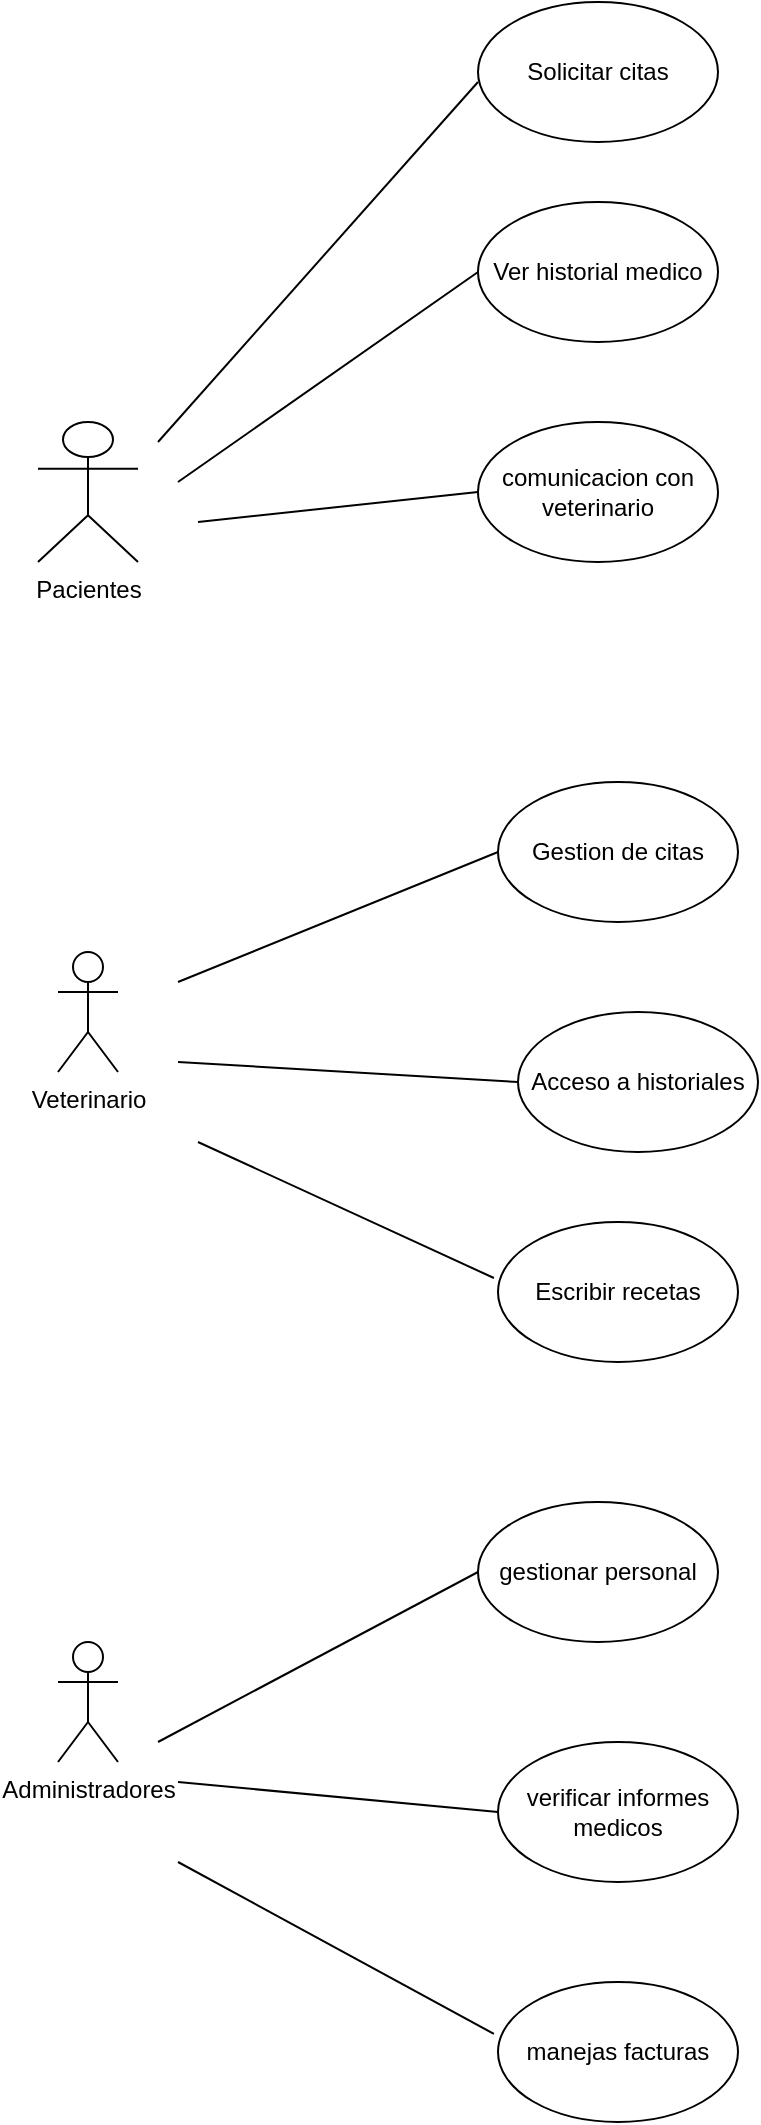 <mxfile version="24.6.1" type="device">
  <diagram name="Página-1" id="TCDw9VE1Trcz-g8Cc2za">
    <mxGraphModel dx="1674" dy="844" grid="1" gridSize="10" guides="1" tooltips="1" connect="1" arrows="1" fold="1" page="1" pageScale="1" pageWidth="827" pageHeight="1169" math="0" shadow="0">
      <root>
        <mxCell id="0" />
        <mxCell id="1" parent="0" />
        <mxCell id="VDI4iadaCPwxhf6gson_-1" value="Pacientes" style="shape=umlActor;verticalLabelPosition=bottom;verticalAlign=top;html=1;outlineConnect=0;" vertex="1" parent="1">
          <mxGeometry x="140" y="290" width="50" height="70" as="geometry" />
        </mxCell>
        <mxCell id="VDI4iadaCPwxhf6gson_-5" value="" style="endArrow=none;html=1;rounded=0;" edge="1" parent="1">
          <mxGeometry width="50" height="50" relative="1" as="geometry">
            <mxPoint x="200" y="300" as="sourcePoint" />
            <mxPoint x="360" y="120" as="targetPoint" />
          </mxGeometry>
        </mxCell>
        <mxCell id="VDI4iadaCPwxhf6gson_-6" value="Solicitar citas" style="ellipse;whiteSpace=wrap;html=1;" vertex="1" parent="1">
          <mxGeometry x="360" y="80" width="120" height="70" as="geometry" />
        </mxCell>
        <mxCell id="VDI4iadaCPwxhf6gson_-10" value="Ver historial medico" style="ellipse;whiteSpace=wrap;html=1;" vertex="1" parent="1">
          <mxGeometry x="360" y="180" width="120" height="70" as="geometry" />
        </mxCell>
        <mxCell id="VDI4iadaCPwxhf6gson_-11" value="comunicacion con veterinario" style="ellipse;whiteSpace=wrap;html=1;" vertex="1" parent="1">
          <mxGeometry x="360" y="290" width="120" height="70" as="geometry" />
        </mxCell>
        <mxCell id="VDI4iadaCPwxhf6gson_-12" value="Gestion de citas" style="ellipse;whiteSpace=wrap;html=1;" vertex="1" parent="1">
          <mxGeometry x="370" y="470" width="120" height="70" as="geometry" />
        </mxCell>
        <mxCell id="VDI4iadaCPwxhf6gson_-13" value="Acceso a historiales" style="ellipse;whiteSpace=wrap;html=1;" vertex="1" parent="1">
          <mxGeometry x="380" y="585" width="120" height="70" as="geometry" />
        </mxCell>
        <mxCell id="VDI4iadaCPwxhf6gson_-14" value="" style="endArrow=none;html=1;rounded=0;entryX=0;entryY=0.5;entryDx=0;entryDy=0;" edge="1" parent="1" target="VDI4iadaCPwxhf6gson_-10">
          <mxGeometry width="50" height="50" relative="1" as="geometry">
            <mxPoint x="210" y="320" as="sourcePoint" />
            <mxPoint x="380" y="380" as="targetPoint" />
          </mxGeometry>
        </mxCell>
        <mxCell id="VDI4iadaCPwxhf6gson_-16" value="" style="endArrow=none;html=1;rounded=0;entryX=0;entryY=0.5;entryDx=0;entryDy=0;" edge="1" parent="1" target="VDI4iadaCPwxhf6gson_-11">
          <mxGeometry width="50" height="50" relative="1" as="geometry">
            <mxPoint x="220" y="340" as="sourcePoint" />
            <mxPoint x="380" y="380" as="targetPoint" />
          </mxGeometry>
        </mxCell>
        <mxCell id="VDI4iadaCPwxhf6gson_-18" value="gestionar personal" style="ellipse;whiteSpace=wrap;html=1;" vertex="1" parent="1">
          <mxGeometry x="360" y="830" width="120" height="70" as="geometry" />
        </mxCell>
        <mxCell id="VDI4iadaCPwxhf6gson_-19" value="Escribir recetas" style="ellipse;whiteSpace=wrap;html=1;" vertex="1" parent="1">
          <mxGeometry x="370" y="690" width="120" height="70" as="geometry" />
        </mxCell>
        <mxCell id="VDI4iadaCPwxhf6gson_-20" value="Veterinario" style="shape=umlActor;verticalLabelPosition=bottom;verticalAlign=top;html=1;outlineConnect=0;" vertex="1" parent="1">
          <mxGeometry x="150" y="555" width="30" height="60" as="geometry" />
        </mxCell>
        <mxCell id="VDI4iadaCPwxhf6gson_-29" value="" style="endArrow=none;html=1;rounded=0;entryX=0;entryY=0.5;entryDx=0;entryDy=0;" edge="1" parent="1" target="VDI4iadaCPwxhf6gson_-12">
          <mxGeometry width="50" height="50" relative="1" as="geometry">
            <mxPoint x="210" y="570" as="sourcePoint" />
            <mxPoint x="380" y="380" as="targetPoint" />
          </mxGeometry>
        </mxCell>
        <mxCell id="VDI4iadaCPwxhf6gson_-30" value="" style="endArrow=none;html=1;rounded=0;entryX=0;entryY=0.5;entryDx=0;entryDy=0;" edge="1" parent="1" target="VDI4iadaCPwxhf6gson_-13">
          <mxGeometry width="50" height="50" relative="1" as="geometry">
            <mxPoint x="210" y="610" as="sourcePoint" />
            <mxPoint x="380" y="580" as="targetPoint" />
          </mxGeometry>
        </mxCell>
        <mxCell id="VDI4iadaCPwxhf6gson_-31" value="" style="endArrow=none;html=1;rounded=0;entryX=-0.017;entryY=0.4;entryDx=0;entryDy=0;entryPerimeter=0;" edge="1" parent="1" target="VDI4iadaCPwxhf6gson_-19">
          <mxGeometry width="50" height="50" relative="1" as="geometry">
            <mxPoint x="220" y="650" as="sourcePoint" />
            <mxPoint x="380" y="580" as="targetPoint" />
          </mxGeometry>
        </mxCell>
        <mxCell id="VDI4iadaCPwxhf6gson_-36" value="manejas facturas" style="ellipse;whiteSpace=wrap;html=1;" vertex="1" parent="1">
          <mxGeometry x="370" y="1070" width="120" height="70" as="geometry" />
        </mxCell>
        <mxCell id="VDI4iadaCPwxhf6gson_-37" value="verificar informes medicos" style="ellipse;whiteSpace=wrap;html=1;" vertex="1" parent="1">
          <mxGeometry x="370" y="950" width="120" height="70" as="geometry" />
        </mxCell>
        <mxCell id="VDI4iadaCPwxhf6gson_-38" value="Administradores" style="shape=umlActor;verticalLabelPosition=bottom;verticalAlign=top;html=1;outlineConnect=0;" vertex="1" parent="1">
          <mxGeometry x="150" y="900" width="30" height="60" as="geometry" />
        </mxCell>
        <mxCell id="VDI4iadaCPwxhf6gson_-43" value="" style="endArrow=none;html=1;rounded=0;entryX=0;entryY=0.5;entryDx=0;entryDy=0;" edge="1" parent="1" target="VDI4iadaCPwxhf6gson_-18">
          <mxGeometry width="50" height="50" relative="1" as="geometry">
            <mxPoint x="200" y="950" as="sourcePoint" />
            <mxPoint x="420" y="1120" as="targetPoint" />
          </mxGeometry>
        </mxCell>
        <mxCell id="VDI4iadaCPwxhf6gson_-44" value="" style="endArrow=none;html=1;rounded=0;entryX=0;entryY=0.5;entryDx=0;entryDy=0;" edge="1" parent="1" target="VDI4iadaCPwxhf6gson_-37">
          <mxGeometry width="50" height="50" relative="1" as="geometry">
            <mxPoint x="210" y="970" as="sourcePoint" />
            <mxPoint x="420" y="1120" as="targetPoint" />
          </mxGeometry>
        </mxCell>
        <mxCell id="VDI4iadaCPwxhf6gson_-45" value="" style="endArrow=none;html=1;rounded=0;entryX=-0.017;entryY=0.371;entryDx=0;entryDy=0;entryPerimeter=0;" edge="1" parent="1" target="VDI4iadaCPwxhf6gson_-36">
          <mxGeometry width="50" height="50" relative="1" as="geometry">
            <mxPoint x="210" y="1010" as="sourcePoint" />
            <mxPoint x="420" y="1120" as="targetPoint" />
          </mxGeometry>
        </mxCell>
      </root>
    </mxGraphModel>
  </diagram>
</mxfile>
